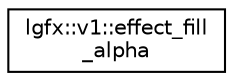 digraph "Graphical Class Hierarchy"
{
 // LATEX_PDF_SIZE
  edge [fontname="Helvetica",fontsize="10",labelfontname="Helvetica",labelfontsize="10"];
  node [fontname="Helvetica",fontsize="10",shape=record];
  rankdir="LR";
  Node0 [label="lgfx::v1::effect_fill\l_alpha",height=0.2,width=0.4,color="black", fillcolor="white", style="filled",URL="$de/d67/structlgfx_1_1v1_1_1effect__fill__alpha.html",tooltip=" "];
}
